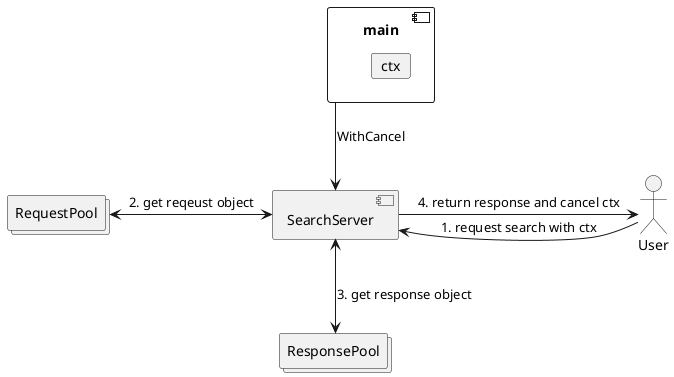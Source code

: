 @startuml context

component main {
    card ctx
}

collections RequestPool
collections ResponsePool

actor User

component SearchServer

main -down-> SearchServer: WithCancel

User -left-> SearchServer: 1. request search with ctx
SearchServer <-left-> RequestPool: 2. get reqeust object
SearchServer <-down-> ResponsePool: 3. get response object
SearchServer -right-> User: 4. return response and cancel ctx

@enduml